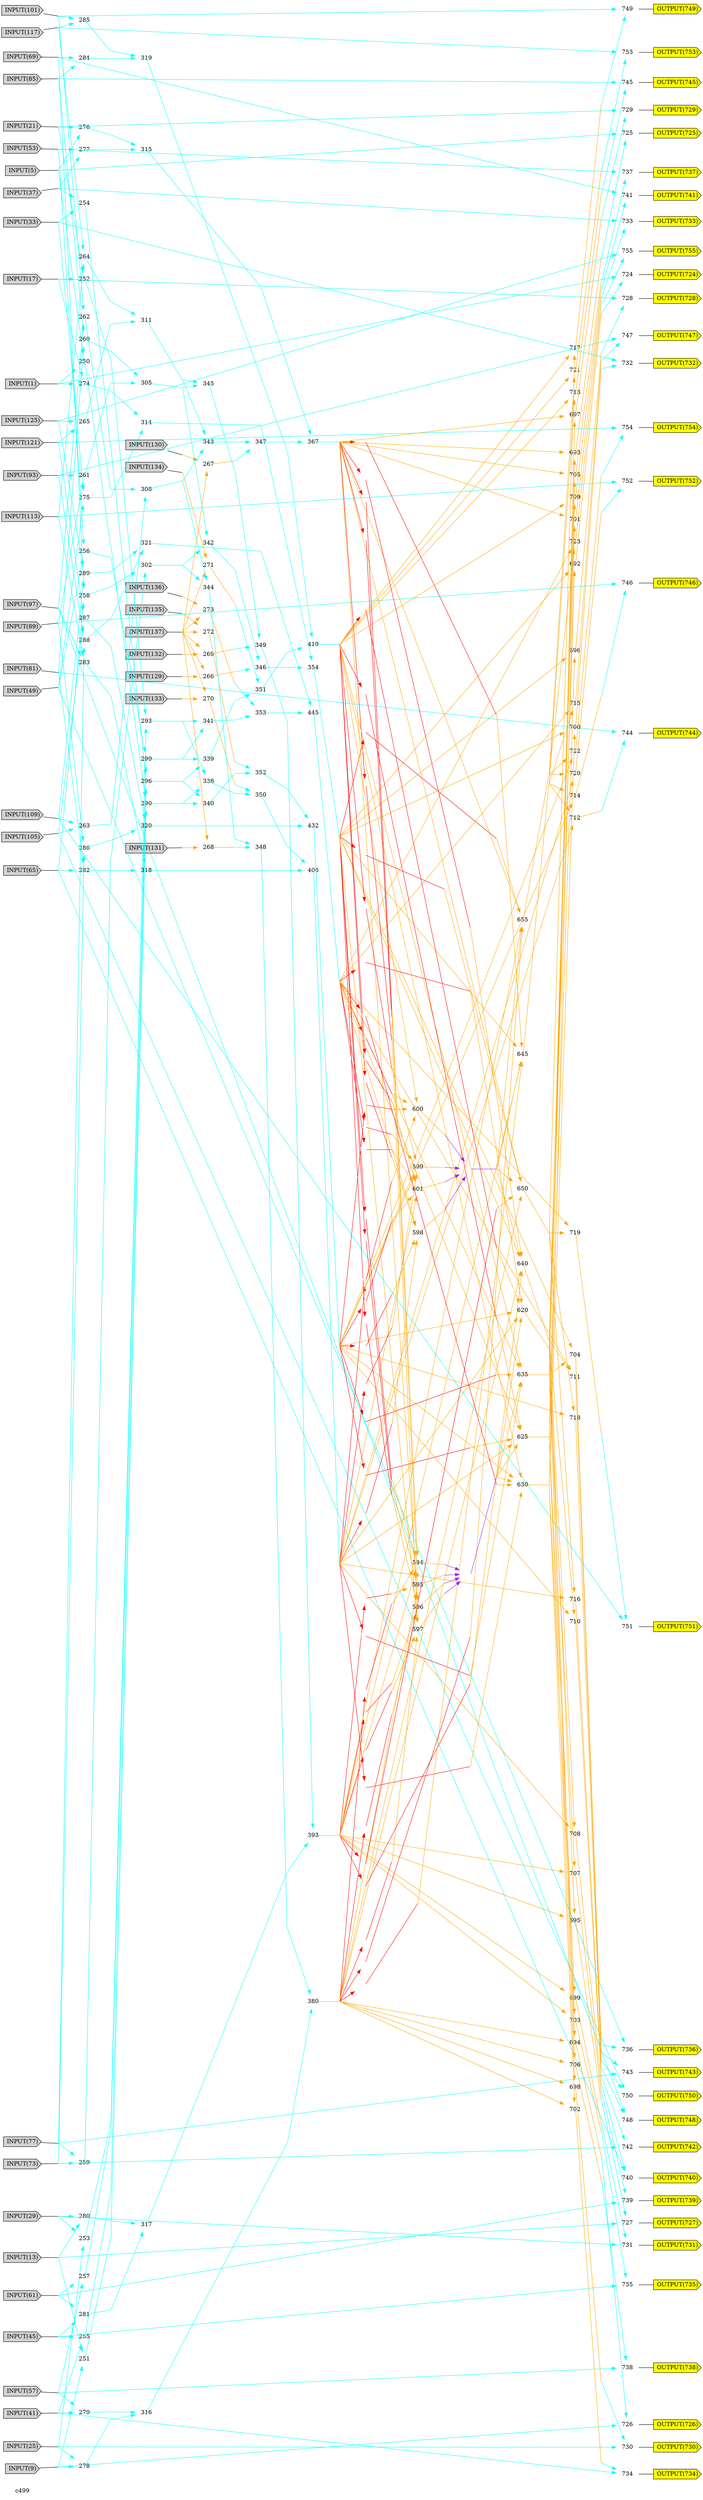 digraph a
{
	//41 Inputs
	//32 Outputs
	//202 Gates
	overlap = false;
	rankdir = LR;
	splines = false;
	"c499" [color = invis]
	1 [label = "INPUT(1)" shape = cds style = filled]
	O1 [label = "", fixedsize="false", width=0, height=0, shape=none]
	1 -> O1 [arrowhead=none]
	5 [label = "INPUT(5)" shape = cds style = filled]
	O5 [label = "", fixedsize="false", width=0, height=0, shape=none]
	5 -> O5 [arrowhead=none]
	9 [label = "INPUT(9)" shape = cds style = filled]
	O9 [label = "", fixedsize="false", width=0, height=0, shape=none]
	9 -> O9 [arrowhead=none]
	13 [label = "INPUT(13)" shape = cds style = filled]
	O13 [label = "", fixedsize="false", width=0, height=0, shape=none]
	13 -> O13 [arrowhead=none]
	17 [label = "INPUT(17)" shape = cds style = filled]
	O17 [label = "", fixedsize="false", width=0, height=0, shape=none]
	17 -> O17 [arrowhead=none]
	21 [label = "INPUT(21)" shape = cds style = filled]
	O21 [label = "", fixedsize="false", width=0, height=0, shape=none]
	21 -> O21 [arrowhead=none]
	25 [label = "INPUT(25)" shape = cds style = filled]
	O25 [label = "", fixedsize="false", width=0, height=0, shape=none]
	25 -> O25 [arrowhead=none]
	29 [label = "INPUT(29)" shape = cds style = filled]
	O29 [label = "", fixedsize="false", width=0, height=0, shape=none]
	29 -> O29 [arrowhead=none]
	33 [label = "INPUT(33)" shape = cds style = filled]
	O33 [label = "", fixedsize="false", width=0, height=0, shape=none]
	33 -> O33 [arrowhead=none]
	37 [label = "INPUT(37)" shape = cds style = filled]
	O37 [label = "", fixedsize="false", width=0, height=0, shape=none]
	37 -> O37 [arrowhead=none]
	41 [label = "INPUT(41)" shape = cds style = filled]
	O41 [label = "", fixedsize="false", width=0, height=0, shape=none]
	41 -> O41 [arrowhead=none]
	45 [label = "INPUT(45)" shape = cds style = filled]
	O45 [label = "", fixedsize="false", width=0, height=0, shape=none]
	45 -> O45 [arrowhead=none]
	49 [label = "INPUT(49)" shape = cds style = filled]
	O49 [label = "", fixedsize="false", width=0, height=0, shape=none]
	49 -> O49 [arrowhead=none]
	53 [label = "INPUT(53)" shape = cds style = filled]
	O53 [label = "", fixedsize="false", width=0, height=0, shape=none]
	53 -> O53 [arrowhead=none]
	57 [label = "INPUT(57)" shape = cds style = filled]
	O57 [label = "", fixedsize="false", width=0, height=0, shape=none]
	57 -> O57 [arrowhead=none]
	61 [label = "INPUT(61)" shape = cds style = filled]
	O61 [label = "", fixedsize="false", width=0, height=0, shape=none]
	61 -> O61 [arrowhead=none]
	65 [label = "INPUT(65)" shape = cds style = filled]
	O65 [label = "", fixedsize="false", width=0, height=0, shape=none]
	65 -> O65 [arrowhead=none]
	69 [label = "INPUT(69)" shape = cds style = filled]
	O69 [label = "", fixedsize="false", width=0, height=0, shape=none]
	69 -> O69 [arrowhead=none]
	73 [label = "INPUT(73)" shape = cds style = filled]
	O73 [label = "", fixedsize="false", width=0, height=0, shape=none]
	73 -> O73 [arrowhead=none]
	77 [label = "INPUT(77)" shape = cds style = filled]
	O77 [label = "", fixedsize="false", width=0, height=0, shape=none]
	77 -> O77 [arrowhead=none]
	81 [label = "INPUT(81)" shape = cds style = filled]
	O81 [label = "", fixedsize="false", width=0, height=0, shape=none]
	81 -> O81 [arrowhead=none]
	85 [label = "INPUT(85)" shape = cds style = filled]
	O85 [label = "", fixedsize="false", width=0, height=0, shape=none]
	85 -> O85 [arrowhead=none]
	89 [label = "INPUT(89)" shape = cds style = filled]
	O89 [label = "", fixedsize="false", width=0, height=0, shape=none]
	89 -> O89 [arrowhead=none]
	93 [label = "INPUT(93)" shape = cds style = filled]
	O93 [label = "", fixedsize="false", width=0, height=0, shape=none]
	93 -> O93 [arrowhead=none]
	97 [label = "INPUT(97)" shape = cds style = filled]
	O97 [label = "", fixedsize="false", width=0, height=0, shape=none]
	97 -> O97 [arrowhead=none]
	101 [label = "INPUT(101)" shape = cds style = filled]
	O101 [label = "", fixedsize="false", width=0, height=0, shape=none]
	101 -> O101 [arrowhead=none]
	105 [label = "INPUT(105)" shape = cds style = filled]
	O105 [label = "", fixedsize="false", width=0, height=0, shape=none]
	105 -> O105 [arrowhead=none]
	109 [label = "INPUT(109)" shape = cds style = filled]
	O109 [label = "", fixedsize="false", width=0, height=0, shape=none]
	109 -> O109 [arrowhead=none]
	113 [label = "INPUT(113)" shape = cds style = filled]
	O113 [label = "", fixedsize="false", width=0, height=0, shape=none]
	113 -> O113 [arrowhead=none]
	117 [label = "INPUT(117)" shape = cds style = filled]
	O117 [label = "", fixedsize="false", width=0, height=0, shape=none]
	117 -> O117 [arrowhead=none]
	121 [label = "INPUT(121)" shape = cds style = filled]
	O121 [label = "", fixedsize="false", width=0, height=0, shape=none]
	121 -> O121 [arrowhead=none]
	125 [label = "INPUT(125)" shape = cds style = filled]
	O125 [label = "", fixedsize="false", width=0, height=0, shape=none]
	125 -> O125 [arrowhead=none]
	129 [label = "INPUT(129)" shape = cds style = filled]
	O129 [label = "", fixedsize="false", width=0, height=0, shape=none]
	129 -> O129 [arrowhead=none]
	130 [label = "INPUT(130)" shape = cds style = filled]
	O130 [label = "", fixedsize="false", width=0, height=0, shape=none]
	130 -> O130 [arrowhead=none]
	131 [label = "INPUT(131)" shape = cds style = filled]
	O131 [label = "", fixedsize="false", width=0, height=0, shape=none]
	131 -> O131 [arrowhead=none]
	132 [label = "INPUT(132)" shape = cds style = filled]
	O132 [label = "", fixedsize="false", width=0, height=0, shape=none]
	132 -> O132 [arrowhead=none]
	133 [label = "INPUT(133)" shape = cds style = filled]
	O133 [label = "", fixedsize="false", width=0, height=0, shape=none]
	133 -> O133 [arrowhead=none]
	134 [label = "INPUT(134)" shape = cds style = filled]
	O134 [label = "", fixedsize="false", width=0, height=0, shape=none]
	134 -> O134 [arrowhead=none]
	135 [label = "INPUT(135)" shape = cds style = filled]
	O135 [label = "", fixedsize="false", width=0, height=0, shape=none]
	135 -> O135 [arrowhead=none]
	136 [label = "INPUT(136)" shape = cds style = filled]
	O136 [label = "", fixedsize="false", width=0, height=0, shape=none]
	136 -> O136 [arrowhead=none]
	137 [label = "INPUT(137)" shape = cds style = filled]
	O137 [label = "", fixedsize="false", width=0, height=0, shape=none]
	137 -> O137 [arrowhead=none]
	O724 [label = "OUTPUT(724)" shape = cds style = filled fillcolor = yellow]
	O725 [label = "OUTPUT(725)" shape = cds style = filled fillcolor = yellow]
	O726 [label = "OUTPUT(726)" shape = cds style = filled fillcolor = yellow]
	O727 [label = "OUTPUT(727)" shape = cds style = filled fillcolor = yellow]
	O728 [label = "OUTPUT(728)" shape = cds style = filled fillcolor = yellow]
	O729 [label = "OUTPUT(729)" shape = cds style = filled fillcolor = yellow]
	O730 [label = "OUTPUT(730)" shape = cds style = filled fillcolor = yellow]
	O731 [label = "OUTPUT(731)" shape = cds style = filled fillcolor = yellow]
	O732 [label = "OUTPUT(732)" shape = cds style = filled fillcolor = yellow]
	O733 [label = "OUTPUT(733)" shape = cds style = filled fillcolor = yellow]
	O734 [label = "OUTPUT(734)" shape = cds style = filled fillcolor = yellow]
	O735 [label = "OUTPUT(735)" shape = cds style = filled fillcolor = yellow]
	O736 [label = "OUTPUT(736)" shape = cds style = filled fillcolor = yellow]
	O737 [label = "OUTPUT(737)" shape = cds style = filled fillcolor = yellow]
	O738 [label = "OUTPUT(738)" shape = cds style = filled fillcolor = yellow]
	O739 [label = "OUTPUT(739)" shape = cds style = filled fillcolor = yellow]
	O740 [label = "OUTPUT(740)" shape = cds style = filled fillcolor = yellow]
	O741 [label = "OUTPUT(741)" shape = cds style = filled fillcolor = yellow]
	O742 [label = "OUTPUT(742)" shape = cds style = filled fillcolor = yellow]
	O743 [label = "OUTPUT(743)" shape = cds style = filled fillcolor = yellow]
	O744 [label = "OUTPUT(744)" shape = cds style = filled fillcolor = yellow]
	O745 [label = "OUTPUT(745)" shape = cds style = filled fillcolor = yellow]
	O746 [label = "OUTPUT(746)" shape = cds style = filled fillcolor = yellow]
	O747 [label = "OUTPUT(747)" shape = cds style = filled fillcolor = yellow]
	O748 [label = "OUTPUT(748)" shape = cds style = filled fillcolor = yellow]
	O749 [label = "OUTPUT(749)" shape = cds style = filled fillcolor = yellow]
	O750 [label = "OUTPUT(750)" shape = cds style = filled fillcolor = yellow]
	O751 [label = "OUTPUT(751)" shape = cds style = filled fillcolor = yellow]
	O752 [label = "OUTPUT(752)" shape = cds style = filled fillcolor = yellow]
	O753 [label = "OUTPUT(753)" shape = cds style = filled fillcolor = yellow]
	O754 [label = "OUTPUT(754)" shape = cds style = filled fillcolor = yellow]
	O755 [label = "OUTPUT(755)" shape = cds style = filled fillcolor = yellow]
	250 [label = "250" shape = none fillcolor = cyan fontcolor = black image="XOR.png"];
	250 -> O250 [arrowhead=none color = cyan tailclip=false]
	O250 [label = "", fixedsize="false", width=0, height=0, shape=none]
	O1 -> 250 [color = cyan];
	O5 -> 250 [color = cyan];
	251 [label = "251" shape = none fillcolor = cyan fontcolor = black image="XOR.png"];
	251 -> O251 [arrowhead=none color = cyan tailclip=false]
	O251 [label = "", fixedsize="false", width=0, height=0, shape=none]
	O9 -> 251 [color = cyan];
	O13 -> 251 [color = cyan];
	252 [label = "252" shape = none fillcolor = cyan fontcolor = black image="XOR.png"];
	252 -> O252 [arrowhead=none color = cyan tailclip=false]
	O252 [label = "", fixedsize="false", width=0, height=0, shape=none]
	O17 -> 252 [color = cyan];
	O21 -> 252 [color = cyan];
	253 [label = "253" shape = none fillcolor = cyan fontcolor = black image="XOR.png"];
	253 -> O253 [arrowhead=none color = cyan tailclip=false]
	O253 [label = "", fixedsize="false", width=0, height=0, shape=none]
	O25 -> 253 [color = cyan];
	O29 -> 253 [color = cyan];
	254 [label = "254" shape = none fillcolor = cyan fontcolor = black image="XOR.png"];
	254 -> O254 [arrowhead=none color = cyan tailclip=false]
	O254 [label = "", fixedsize="false", width=0, height=0, shape=none]
	O33 -> 254 [color = cyan];
	O37 -> 254 [color = cyan];
	255 [label = "255" shape = none fillcolor = cyan fontcolor = black image="XOR.png"];
	255 -> O255 [arrowhead=none color = cyan tailclip=false]
	O255 [label = "", fixedsize="false", width=0, height=0, shape=none]
	O41 -> 255 [color = cyan];
	O45 -> 255 [color = cyan];
	256 [label = "256" shape = none fillcolor = cyan fontcolor = black image="XOR.png"];
	256 -> O256 [arrowhead=none color = cyan tailclip=false]
	O256 [label = "", fixedsize="false", width=0, height=0, shape=none]
	O49 -> 256 [color = cyan];
	O53 -> 256 [color = cyan];
	257 [label = "257" shape = none fillcolor = cyan fontcolor = black image="XOR.png"];
	257 -> O257 [arrowhead=none color = cyan tailclip=false]
	O257 [label = "", fixedsize="false", width=0, height=0, shape=none]
	O57 -> 257 [color = cyan];
	O61 -> 257 [color = cyan];
	258 [label = "258" shape = none fillcolor = cyan fontcolor = black image="XOR.png"];
	258 -> O258 [arrowhead=none color = cyan tailclip=false]
	O258 [label = "", fixedsize="false", width=0, height=0, shape=none]
	O65 -> 258 [color = cyan];
	O69 -> 258 [color = cyan];
	259 [label = "259" shape = none fillcolor = cyan fontcolor = black image="XOR.png"];
	259 -> O259 [arrowhead=none color = cyan tailclip=false]
	O259 [label = "", fixedsize="false", width=0, height=0, shape=none]
	O73 -> 259 [color = cyan];
	O77 -> 259 [color = cyan];
	260 [label = "260" shape = none fillcolor = cyan fontcolor = black image="XOR.png"];
	260 -> O260 [arrowhead=none color = cyan tailclip=false]
	O260 [label = "", fixedsize="false", width=0, height=0, shape=none]
	O81 -> 260 [color = cyan];
	O85 -> 260 [color = cyan];
	261 [label = "261" shape = none fillcolor = cyan fontcolor = black image="XOR.png"];
	261 -> O261 [arrowhead=none color = cyan tailclip=false]
	O261 [label = "", fixedsize="false", width=0, height=0, shape=none]
	O89 -> 261 [color = cyan];
	O93 -> 261 [color = cyan];
	262 [label = "262" shape = none fillcolor = cyan fontcolor = black image="XOR.png"];
	262 -> O262 [arrowhead=none color = cyan tailclip=false]
	O262 [label = "", fixedsize="false", width=0, height=0, shape=none]
	O97 -> 262 [color = cyan];
	O101 -> 262 [color = cyan];
	263 [label = "263" shape = none fillcolor = cyan fontcolor = black image="XOR.png"];
	263 -> O263 [arrowhead=none color = cyan tailclip=false]
	O263 [label = "", fixedsize="false", width=0, height=0, shape=none]
	O105 -> 263 [color = cyan];
	O109 -> 263 [color = cyan];
	264 [label = "264" shape = none fillcolor = cyan fontcolor = black image="XOR.png"];
	264 -> O264 [arrowhead=none color = cyan tailclip=false]
	O264 [label = "", fixedsize="false", width=0, height=0, shape=none]
	O113 -> 264 [color = cyan];
	O117 -> 264 [color = cyan];
	265 [label = "265" shape = none fillcolor = cyan fontcolor = black image="XOR.png"];
	265 -> O265 [arrowhead=none color = cyan tailclip=false]
	O265 [label = "", fixedsize="false", width=0, height=0, shape=none]
	O121 -> 265 [color = cyan];
	O125 -> 265 [color = cyan];
	266 [label = "266" shape = none fillcolor = orange fontcolor = black image="AND.png"];
	266 -> O266 [arrowhead=none color = orange tailclip=false]
	O266 [label = "", fixedsize="false", width=0, height=0, shape=none]
	O129 -> 266 [color = orange];
	O137 -> 266 [color = orange];
	267 [label = "267" shape = none fillcolor = orange fontcolor = black image="AND.png"];
	267 -> O267 [arrowhead=none color = orange tailclip=false]
	O267 [label = "", fixedsize="false", width=0, height=0, shape=none]
	O130 -> 267 [color = orange];
	O137 -> 267 [color = orange];
	268 [label = "268" shape = none fillcolor = orange fontcolor = black image="AND.png"];
	268 -> O268 [arrowhead=none color = orange tailclip=false]
	O268 [label = "", fixedsize="false", width=0, height=0, shape=none]
	O131 -> 268 [color = orange];
	O137 -> 268 [color = orange];
	269 [label = "269" shape = none fillcolor = orange fontcolor = black image="AND.png"];
	269 -> O269 [arrowhead=none color = orange tailclip=false]
	O269 [label = "", fixedsize="false", width=0, height=0, shape=none]
	O132 -> 269 [color = orange];
	O137 -> 269 [color = orange];
	270 [label = "270" shape = none fillcolor = orange fontcolor = black image="AND.png"];
	270 -> O270 [arrowhead=none color = orange tailclip=false]
	O270 [label = "", fixedsize="false", width=0, height=0, shape=none]
	O133 -> 270 [color = orange];
	O137 -> 270 [color = orange];
	271 [label = "271" shape = none fillcolor = orange fontcolor = black image="AND.png"];
	271 -> O271 [arrowhead=none color = orange tailclip=false]
	O271 [label = "", fixedsize="false", width=0, height=0, shape=none]
	O134 -> 271 [color = orange];
	O137 -> 271 [color = orange];
	272 [label = "272" shape = none fillcolor = orange fontcolor = black image="AND.png"];
	272 -> O272 [arrowhead=none color = orange tailclip=false]
	O272 [label = "", fixedsize="false", width=0, height=0, shape=none]
	O135 -> 272 [color = orange];
	O137 -> 272 [color = orange];
	273 [label = "273" shape = none fillcolor = orange fontcolor = black image="AND.png"];
	273 -> O273 [arrowhead=none color = orange tailclip=false]
	O273 [label = "", fixedsize="false", width=0, height=0, shape=none]
	O136 -> 273 [color = orange];
	O137 -> 273 [color = orange];
	274 [label = "274" shape = none fillcolor = cyan fontcolor = black image="XOR.png"];
	274 -> O274 [arrowhead=none color = cyan tailclip=false]
	O274 [label = "", fixedsize="false", width=0, height=0, shape=none]
	O1 -> 274 [color = cyan];
	O17 -> 274 [color = cyan];
	275 [label = "275" shape = none fillcolor = cyan fontcolor = black image="XOR.png"];
	275 -> O275 [arrowhead=none color = cyan tailclip=false]
	O275 [label = "", fixedsize="false", width=0, height=0, shape=none]
	O33 -> 275 [color = cyan];
	O49 -> 275 [color = cyan];
	276 [label = "276" shape = none fillcolor = cyan fontcolor = black image="XOR.png"];
	276 -> O276 [arrowhead=none color = cyan tailclip=false]
	O276 [label = "", fixedsize="false", width=0, height=0, shape=none]
	O5 -> 276 [color = cyan];
	O21 -> 276 [color = cyan];
	277 [label = "277" shape = none fillcolor = cyan fontcolor = black image="XOR.png"];
	277 -> O277 [arrowhead=none color = cyan tailclip=false]
	O277 [label = "", fixedsize="false", width=0, height=0, shape=none]
	O37 -> 277 [color = cyan];
	O53 -> 277 [color = cyan];
	278 [label = "278" shape = none fillcolor = cyan fontcolor = black image="XOR.png"];
	278 -> O278 [arrowhead=none color = cyan tailclip=false]
	O278 [label = "", fixedsize="false", width=0, height=0, shape=none]
	O9 -> 278 [color = cyan];
	O25 -> 278 [color = cyan];
	279 [label = "279" shape = none fillcolor = cyan fontcolor = black image="XOR.png"];
	279 -> O279 [arrowhead=none color = cyan tailclip=false]
	O279 [label = "", fixedsize="false", width=0, height=0, shape=none]
	O41 -> 279 [color = cyan];
	O57 -> 279 [color = cyan];
	280 [label = "280" shape = none fillcolor = cyan fontcolor = black image="XOR.png"];
	280 -> O280 [arrowhead=none color = cyan tailclip=false]
	O280 [label = "", fixedsize="false", width=0, height=0, shape=none]
	O13 -> 280 [color = cyan];
	O29 -> 280 [color = cyan];
	281 [label = "281" shape = none fillcolor = cyan fontcolor = black image="XOR.png"];
	281 -> O281 [arrowhead=none color = cyan tailclip=false]
	O281 [label = "", fixedsize="false", width=0, height=0, shape=none]
	O45 -> 281 [color = cyan];
	O61 -> 281 [color = cyan];
	282 [label = "282" shape = none fillcolor = cyan fontcolor = black image="XOR.png"];
	282 -> O282 [arrowhead=none color = cyan tailclip=false]
	O282 [label = "", fixedsize="false", width=0, height=0, shape=none]
	O65 -> 282 [color = cyan];
	O81 -> 282 [color = cyan];
	283 [label = "283" shape = none fillcolor = cyan fontcolor = black image="XOR.png"];
	283 -> O283 [arrowhead=none color = cyan tailclip=false]
	O283 [label = "", fixedsize="false", width=0, height=0, shape=none]
	O97 -> 283 [color = cyan];
	O113 -> 283 [color = cyan];
	284 [label = "284" shape = none fillcolor = cyan fontcolor = black image="XOR.png"];
	284 -> O284 [arrowhead=none color = cyan tailclip=false]
	O284 [label = "", fixedsize="false", width=0, height=0, shape=none]
	O69 -> 284 [color = cyan];
	O85 -> 284 [color = cyan];
	285 [label = "285" shape = none fillcolor = cyan fontcolor = black image="XOR.png"];
	285 -> O285 [arrowhead=none color = cyan tailclip=false]
	O285 [label = "", fixedsize="false", width=0, height=0, shape=none]
	O101 -> 285 [color = cyan];
	O117 -> 285 [color = cyan];
	286 [label = "286" shape = none fillcolor = cyan fontcolor = black image="XOR.png"];
	286 -> O286 [arrowhead=none color = cyan tailclip=false]
	O286 [label = "", fixedsize="false", width=0, height=0, shape=none]
	O73 -> 286 [color = cyan];
	O89 -> 286 [color = cyan];
	287 [label = "287" shape = none fillcolor = cyan fontcolor = black image="XOR.png"];
	287 -> O287 [arrowhead=none color = cyan tailclip=false]
	O287 [label = "", fixedsize="false", width=0, height=0, shape=none]
	O105 -> 287 [color = cyan];
	O121 -> 287 [color = cyan];
	288 [label = "288" shape = none fillcolor = cyan fontcolor = black image="XOR.png"];
	288 -> O288 [arrowhead=none color = cyan tailclip=false]
	O288 [label = "", fixedsize="false", width=0, height=0, shape=none]
	O77 -> 288 [color = cyan];
	O93 -> 288 [color = cyan];
	289 [label = "289" shape = none fillcolor = cyan fontcolor = black image="XOR.png"];
	289 -> O289 [arrowhead=none color = cyan tailclip=false]
	O289 [label = "", fixedsize="false", width=0, height=0, shape=none]
	O109 -> 289 [color = cyan];
	O125 -> 289 [color = cyan];
	290 [label = "290" shape = none fillcolor = cyan fontcolor = black image="XOR.png"];
	290 -> O290 [arrowhead=none color = cyan tailclip=false]
	O290 [label = "", fixedsize="false", width=0, height=0, shape=none]
	O250 -> 290 [color = cyan];
	O251 -> 290 [color = cyan];
	293 [label = "293" shape = none fillcolor = cyan fontcolor = black image="XOR.png"];
	293 -> O293 [arrowhead=none color = cyan tailclip=false]
	O293 [label = "", fixedsize="false", width=0, height=0, shape=none]
	O252 -> 293 [color = cyan];
	O253 -> 293 [color = cyan];
	296 [label = "296" shape = none fillcolor = cyan fontcolor = black image="XOR.png"];
	296 -> O296 [arrowhead=none color = cyan tailclip=false]
	O296 [label = "", fixedsize="false", width=0, height=0, shape=none]
	O254 -> 296 [color = cyan];
	O255 -> 296 [color = cyan];
	299 [label = "299" shape = none fillcolor = cyan fontcolor = black image="XOR.png"];
	299 -> O299 [arrowhead=none color = cyan tailclip=false]
	O299 [label = "", fixedsize="false", width=0, height=0, shape=none]
	O256 -> 299 [color = cyan];
	O257 -> 299 [color = cyan];
	302 [label = "302" shape = none fillcolor = cyan fontcolor = black image="XOR.png"];
	302 -> O302 [arrowhead=none color = cyan tailclip=false]
	O302 [label = "", fixedsize="false", width=0, height=0, shape=none]
	O258 -> 302 [color = cyan];
	O259 -> 302 [color = cyan];
	305 [label = "305" shape = none fillcolor = cyan fontcolor = black image="XOR.png"];
	305 -> O305 [arrowhead=none color = cyan tailclip=false]
	O305 [label = "", fixedsize="false", width=0, height=0, shape=none]
	O260 -> 305 [color = cyan];
	O261 -> 305 [color = cyan];
	308 [label = "308" shape = none fillcolor = cyan fontcolor = black image="XOR.png"];
	308 -> O308 [arrowhead=none color = cyan tailclip=false]
	O308 [label = "", fixedsize="false", width=0, height=0, shape=none]
	O262 -> 308 [color = cyan];
	O263 -> 308 [color = cyan];
	311 [label = "311" shape = none fillcolor = cyan fontcolor = black image="XOR.png"];
	311 -> O311 [arrowhead=none color = cyan tailclip=false]
	O311 [label = "", fixedsize="false", width=0, height=0, shape=none]
	O264 -> 311 [color = cyan];
	O265 -> 311 [color = cyan];
	314 [label = "314" shape = none fillcolor = cyan fontcolor = black image="XOR.png"];
	314 -> O314 [arrowhead=none color = cyan tailclip=false]
	O314 [label = "", fixedsize="false", width=0, height=0, shape=none]
	O274 -> 314 [color = cyan];
	O275 -> 314 [color = cyan];
	315 [label = "315" shape = none fillcolor = cyan fontcolor = black image="XOR.png"];
	315 -> O315 [arrowhead=none color = cyan tailclip=false]
	O315 [label = "", fixedsize="false", width=0, height=0, shape=none]
	O276 -> 315 [color = cyan];
	O277 -> 315 [color = cyan];
	316 [label = "316" shape = none fillcolor = cyan fontcolor = black image="XOR.png"];
	316 -> O316 [arrowhead=none color = cyan tailclip=false]
	O316 [label = "", fixedsize="false", width=0, height=0, shape=none]
	O278 -> 316 [color = cyan];
	O279 -> 316 [color = cyan];
	317 [label = "317" shape = none fillcolor = cyan fontcolor = black image="XOR.png"];
	317 -> O317 [arrowhead=none color = cyan tailclip=false]
	O317 [label = "", fixedsize="false", width=0, height=0, shape=none]
	O280 -> 317 [color = cyan];
	O281 -> 317 [color = cyan];
	318 [label = "318" shape = none fillcolor = cyan fontcolor = black image="XOR.png"];
	318 -> O318 [arrowhead=none color = cyan tailclip=false]
	O318 [label = "", fixedsize="false", width=0, height=0, shape=none]
	O282 -> 318 [color = cyan];
	O283 -> 318 [color = cyan];
	319 [label = "319" shape = none fillcolor = cyan fontcolor = black image="XOR.png"];
	319 -> O319 [arrowhead=none color = cyan tailclip=false]
	O319 [label = "", fixedsize="false", width=0, height=0, shape=none]
	O284 -> 319 [color = cyan];
	O285 -> 319 [color = cyan];
	320 [label = "320" shape = none fillcolor = cyan fontcolor = black image="XOR.png"];
	320 -> O320 [arrowhead=none color = cyan tailclip=false]
	O320 [label = "", fixedsize="false", width=0, height=0, shape=none]
	O286 -> 320 [color = cyan];
	O287 -> 320 [color = cyan];
	321 [label = "321" shape = none fillcolor = cyan fontcolor = black image="XOR.png"];
	321 -> O321 [arrowhead=none color = cyan tailclip=false]
	O321 [label = "", fixedsize="false", width=0, height=0, shape=none]
	O288 -> 321 [color = cyan];
	O289 -> 321 [color = cyan];
	338 [label = "338" shape = none fillcolor = cyan fontcolor = black image="XOR.png"];
	338 -> O338 [arrowhead=none color = cyan tailclip=false]
	O338 [label = "", fixedsize="false", width=0, height=0, shape=none]
	O290 -> 338 [color = cyan];
	O293 -> 338 [color = cyan];
	339 [label = "339" shape = none fillcolor = cyan fontcolor = black image="XOR.png"];
	339 -> O339 [arrowhead=none color = cyan tailclip=false]
	O339 [label = "", fixedsize="false", width=0, height=0, shape=none]
	O296 -> 339 [color = cyan];
	O299 -> 339 [color = cyan];
	340 [label = "340" shape = none fillcolor = cyan fontcolor = black image="XOR.png"];
	340 -> O340 [arrowhead=none color = cyan tailclip=false]
	O340 [label = "", fixedsize="false", width=0, height=0, shape=none]
	O290 -> 340 [color = cyan];
	O296 -> 340 [color = cyan];
	341 [label = "341" shape = none fillcolor = cyan fontcolor = black image="XOR.png"];
	341 -> O341 [arrowhead=none color = cyan tailclip=false]
	O341 [label = "", fixedsize="false", width=0, height=0, shape=none]
	O293 -> 341 [color = cyan];
	O299 -> 341 [color = cyan];
	342 [label = "342" shape = none fillcolor = cyan fontcolor = black image="XOR.png"];
	342 -> O342 [arrowhead=none color = cyan tailclip=false]
	O342 [label = "", fixedsize="false", width=0, height=0, shape=none]
	O302 -> 342 [color = cyan];
	O305 -> 342 [color = cyan];
	343 [label = "343" shape = none fillcolor = cyan fontcolor = black image="XOR.png"];
	343 -> O343 [arrowhead=none color = cyan tailclip=false]
	O343 [label = "", fixedsize="false", width=0, height=0, shape=none]
	O308 -> 343 [color = cyan];
	O311 -> 343 [color = cyan];
	344 [label = "344" shape = none fillcolor = cyan fontcolor = black image="XOR.png"];
	344 -> O344 [arrowhead=none color = cyan tailclip=false]
	O344 [label = "", fixedsize="false", width=0, height=0, shape=none]
	O302 -> 344 [color = cyan];
	O308 -> 344 [color = cyan];
	345 [label = "345" shape = none fillcolor = cyan fontcolor = black image="XOR.png"];
	345 -> O345 [arrowhead=none color = cyan tailclip=false]
	O345 [label = "", fixedsize="false", width=0, height=0, shape=none]
	O305 -> 345 [color = cyan];
	O311 -> 345 [color = cyan];
	346 [label = "346" shape = none fillcolor = cyan fontcolor = black image="XOR.png"];
	346 -> O346 [arrowhead=none color = cyan tailclip=false]
	O346 [label = "", fixedsize="false", width=0, height=0, shape=none]
	O266 -> 346 [color = cyan];
	O342 -> 346 [color = cyan];
	347 [label = "347" shape = none fillcolor = cyan fontcolor = black image="XOR.png"];
	347 -> O347 [arrowhead=none color = cyan tailclip=false]
	O347 [label = "", fixedsize="false", width=0, height=0, shape=none]
	O267 -> 347 [color = cyan];
	O343 -> 347 [color = cyan];
	348 [label = "348" shape = none fillcolor = cyan fontcolor = black image="XOR.png"];
	348 -> O348 [arrowhead=none color = cyan tailclip=false]
	O348 [label = "", fixedsize="false", width=0, height=0, shape=none]
	O268 -> 348 [color = cyan];
	O344 -> 348 [color = cyan];
	349 [label = "349" shape = none fillcolor = cyan fontcolor = black image="XOR.png"];
	349 -> O349 [arrowhead=none color = cyan tailclip=false]
	O349 [label = "", fixedsize="false", width=0, height=0, shape=none]
	O269 -> 349 [color = cyan];
	O345 -> 349 [color = cyan];
	350 [label = "350" shape = none fillcolor = cyan fontcolor = black image="XOR.png"];
	350 -> O350 [arrowhead=none color = cyan tailclip=false]
	O350 [label = "", fixedsize="false", width=0, height=0, shape=none]
	O270 -> 350 [color = cyan];
	O338 -> 350 [color = cyan];
	351 [label = "351" shape = none fillcolor = cyan fontcolor = black image="XOR.png"];
	351 -> O351 [arrowhead=none color = cyan tailclip=false]
	O351 [label = "", fixedsize="false", width=0, height=0, shape=none]
	O271 -> 351 [color = cyan];
	O339 -> 351 [color = cyan];
	352 [label = "352" shape = none fillcolor = cyan fontcolor = black image="XOR.png"];
	352 -> O352 [arrowhead=none color = cyan tailclip=false]
	O352 [label = "", fixedsize="false", width=0, height=0, shape=none]
	O272 -> 352 [color = cyan];
	O340 -> 352 [color = cyan];
	353 [label = "353" shape = none fillcolor = cyan fontcolor = black image="XOR.png"];
	353 -> O353 [arrowhead=none color = cyan tailclip=false]
	O353 [label = "", fixedsize="false", width=0, height=0, shape=none]
	O273 -> 353 [color = cyan];
	O341 -> 353 [color = cyan];
	354 [label = "354" shape = none fillcolor = cyan fontcolor = black image="XOR.png"];
	354 -> O354 [arrowhead=none color = cyan tailclip=false]
	O354 [label = "", fixedsize="false", width=0, height=0, shape=none]
	O314 -> 354 [color = cyan];
	O346 -> 354 [color = cyan];
	367 [label = "367" shape = none fillcolor = cyan fontcolor = black image="XOR.png"];
	367 -> O367 [arrowhead=none color = cyan tailclip=false]
	O367 [label = "", fixedsize="false", width=0, height=0, shape=none]
	O315 -> 367 [color = cyan];
	O347 -> 367 [color = cyan];
	380 [label = "380" shape = none fillcolor = cyan fontcolor = black image="XOR.png"];
	380 -> O380 [arrowhead=none color = cyan tailclip=false]
	O380 [label = "", fixedsize="false", width=0, height=0, shape=none]
	O316 -> 380 [color = cyan];
	O348 -> 380 [color = cyan];
	393 [label = "393" shape = none fillcolor = cyan fontcolor = black image="XOR.png"];
	393 -> O393 [arrowhead=none color = cyan tailclip=false]
	O393 [label = "", fixedsize="false", width=0, height=0, shape=none]
	O317 -> 393 [color = cyan];
	O349 -> 393 [color = cyan];
	406 [label = "406" shape = none fillcolor = cyan fontcolor = black image="XOR.png"];
	406 -> O406 [arrowhead=none color = cyan tailclip=false]
	O406 [label = "", fixedsize="false", width=0, height=0, shape=none]
	O318 -> 406 [color = cyan];
	O350 -> 406 [color = cyan];
	419 [label = "419" shape = none fillcolor = cyan fontcolor = black image="XOR.png"];
	419 -> O419 [arrowhead=none color = cyan tailclip=false]
	O419 [label = "", fixedsize="false", width=0, height=0, shape=none]
	O319 -> 419 [color = cyan];
	O351 -> 419 [color = cyan];
	432 [label = "432" shape = none fillcolor = cyan fontcolor = black image="XOR.png"];
	432 -> O432 [arrowhead=none color = cyan tailclip=false]
	O432 [label = "", fixedsize="false", width=0, height=0, shape=none]
	O320 -> 432 [color = cyan];
	O352 -> 432 [color = cyan];
	445 [label = "445" shape = none fillcolor = cyan fontcolor = black image="XOR.png"];
	445 -> O445 [arrowhead=none color = cyan tailclip=false]
	O445 [label = "", fixedsize="false", width=0, height=0, shape=none]
	O321 -> 445 [color = cyan];
	O353 -> 445 [color = cyan];
	554 [label = "554" shape = none fillcolor = red fontcolor = white image="NOT.png"];
	554 -> O554 [arrowhead=none color = red tailclip=false]
	O554 [label = "", fixedsize="false", width=0, height=0, shape=none]
	O354 -> 554 [color = red];
	555 [label = "555" shape = none fillcolor = red fontcolor = white image="NOT.png"];
	555 -> O555 [arrowhead=none color = red tailclip=false]
	O555 [label = "", fixedsize="false", width=0, height=0, shape=none]
	O367 -> 555 [color = red];
	556 [label = "556" shape = none fillcolor = red fontcolor = white image="NOT.png"];
	556 -> O556 [arrowhead=none color = red tailclip=false]
	O556 [label = "", fixedsize="false", width=0, height=0, shape=none]
	O380 -> 556 [color = red];
	557 [label = "557" shape = none fillcolor = red fontcolor = white image="NOT.png"];
	557 -> O557 [arrowhead=none color = red tailclip=false]
	O557 [label = "", fixedsize="false", width=0, height=0, shape=none]
	O354 -> 557 [color = red];
	558 [label = "558" shape = none fillcolor = red fontcolor = white image="NOT.png"];
	558 -> O558 [arrowhead=none color = red tailclip=false]
	O558 [label = "", fixedsize="false", width=0, height=0, shape=none]
	O367 -> 558 [color = red];
	559 [label = "559" shape = none fillcolor = red fontcolor = white image="NOT.png"];
	559 -> O559 [arrowhead=none color = red tailclip=false]
	O559 [label = "", fixedsize="false", width=0, height=0, shape=none]
	O393 -> 559 [color = red];
	560 [label = "560" shape = none fillcolor = red fontcolor = white image="NOT.png"];
	560 -> O560 [arrowhead=none color = red tailclip=false]
	O560 [label = "", fixedsize="false", width=0, height=0, shape=none]
	O354 -> 560 [color = red];
	561 [label = "561" shape = none fillcolor = red fontcolor = white image="NOT.png"];
	561 -> O561 [arrowhead=none color = red tailclip=false]
	O561 [label = "", fixedsize="false", width=0, height=0, shape=none]
	O380 -> 561 [color = red];
	562 [label = "562" shape = none fillcolor = red fontcolor = white image="NOT.png"];
	562 -> O562 [arrowhead=none color = red tailclip=false]
	O562 [label = "", fixedsize="false", width=0, height=0, shape=none]
	O393 -> 562 [color = red];
	563 [label = "563" shape = none fillcolor = red fontcolor = white image="NOT.png"];
	563 -> O563 [arrowhead=none color = red tailclip=false]
	O563 [label = "", fixedsize="false", width=0, height=0, shape=none]
	O367 -> 563 [color = red];
	564 [label = "564" shape = none fillcolor = red fontcolor = white image="NOT.png"];
	564 -> O564 [arrowhead=none color = red tailclip=false]
	O564 [label = "", fixedsize="false", width=0, height=0, shape=none]
	O380 -> 564 [color = red];
	565 [label = "565" shape = none fillcolor = red fontcolor = white image="NOT.png"];
	565 -> O565 [arrowhead=none color = red tailclip=false]
	O565 [label = "", fixedsize="false", width=0, height=0, shape=none]
	O393 -> 565 [color = red];
	566 [label = "566" shape = none fillcolor = red fontcolor = white image="NOT.png"];
	566 -> O566 [arrowhead=none color = red tailclip=false]
	O566 [label = "", fixedsize="false", width=0, height=0, shape=none]
	O419 -> 566 [color = red];
	567 [label = "567" shape = none fillcolor = red fontcolor = white image="NOT.png"];
	567 -> O567 [arrowhead=none color = red tailclip=false]
	O567 [label = "", fixedsize="false", width=0, height=0, shape=none]
	O445 -> 567 [color = red];
	568 [label = "568" shape = none fillcolor = red fontcolor = white image="NOT.png"];
	568 -> O568 [arrowhead=none color = red tailclip=false]
	O568 [label = "", fixedsize="false", width=0, height=0, shape=none]
	O419 -> 568 [color = red];
	569 [label = "569" shape = none fillcolor = red fontcolor = white image="NOT.png"];
	569 -> O569 [arrowhead=none color = red tailclip=false]
	O569 [label = "", fixedsize="false", width=0, height=0, shape=none]
	O432 -> 569 [color = red];
	570 [label = "570" shape = none fillcolor = red fontcolor = white image="NOT.png"];
	570 -> O570 [arrowhead=none color = red tailclip=false]
	O570 [label = "", fixedsize="false", width=0, height=0, shape=none]
	O406 -> 570 [color = red];
	571 [label = "571" shape = none fillcolor = red fontcolor = white image="NOT.png"];
	571 -> O571 [arrowhead=none color = red tailclip=false]
	O571 [label = "", fixedsize="false", width=0, height=0, shape=none]
	O445 -> 571 [color = red];
	572 [label = "572" shape = none fillcolor = red fontcolor = white image="NOT.png"];
	572 -> O572 [arrowhead=none color = red tailclip=false]
	O572 [label = "", fixedsize="false", width=0, height=0, shape=none]
	O406 -> 572 [color = red];
	573 [label = "573" shape = none fillcolor = red fontcolor = white image="NOT.png"];
	573 -> O573 [arrowhead=none color = red tailclip=false]
	O573 [label = "", fixedsize="false", width=0, height=0, shape=none]
	O432 -> 573 [color = red];
	574 [label = "574" shape = none fillcolor = red fontcolor = white image="NOT.png"];
	574 -> O574 [arrowhead=none color = red tailclip=false]
	O574 [label = "", fixedsize="false", width=0, height=0, shape=none]
	O406 -> 574 [color = red];
	575 [label = "575" shape = none fillcolor = red fontcolor = white image="NOT.png"];
	575 -> O575 [arrowhead=none color = red tailclip=false]
	O575 [label = "", fixedsize="false", width=0, height=0, shape=none]
	O419 -> 575 [color = red];
	576 [label = "576" shape = none fillcolor = red fontcolor = white image="NOT.png"];
	576 -> O576 [arrowhead=none color = red tailclip=false]
	O576 [label = "", fixedsize="false", width=0, height=0, shape=none]
	O432 -> 576 [color = red];
	577 [label = "577" shape = none fillcolor = red fontcolor = white image="NOT.png"];
	577 -> O577 [arrowhead=none color = red tailclip=false]
	O577 [label = "", fixedsize="false", width=0, height=0, shape=none]
	O406 -> 577 [color = red];
	578 [label = "578" shape = none fillcolor = red fontcolor = white image="NOT.png"];
	578 -> O578 [arrowhead=none color = red tailclip=false]
	O578 [label = "", fixedsize="false", width=0, height=0, shape=none]
	O419 -> 578 [color = red];
	579 [label = "579" shape = none fillcolor = red fontcolor = white image="NOT.png"];
	579 -> O579 [arrowhead=none color = red tailclip=false]
	O579 [label = "", fixedsize="false", width=0, height=0, shape=none]
	O445 -> 579 [color = red];
	580 [label = "580" shape = none fillcolor = red fontcolor = white image="NOT.png"];
	580 -> O580 [arrowhead=none color = red tailclip=false]
	O580 [label = "", fixedsize="false", width=0, height=0, shape=none]
	O406 -> 580 [color = red];
	581 [label = "581" shape = none fillcolor = red fontcolor = white image="NOT.png"];
	581 -> O581 [arrowhead=none color = red tailclip=false]
	O581 [label = "", fixedsize="false", width=0, height=0, shape=none]
	O432 -> 581 [color = red];
	582 [label = "582" shape = none fillcolor = red fontcolor = white image="NOT.png"];
	582 -> O582 [arrowhead=none color = red tailclip=false]
	O582 [label = "", fixedsize="false", width=0, height=0, shape=none]
	O445 -> 582 [color = red];
	583 [label = "583" shape = none fillcolor = red fontcolor = white image="NOT.png"];
	583 -> O583 [arrowhead=none color = red tailclip=false]
	O583 [label = "", fixedsize="false", width=0, height=0, shape=none]
	O419 -> 583 [color = red];
	584 [label = "584" shape = none fillcolor = red fontcolor = white image="NOT.png"];
	584 -> O584 [arrowhead=none color = red tailclip=false]
	O584 [label = "", fixedsize="false", width=0, height=0, shape=none]
	O432 -> 584 [color = red];
	585 [label = "585" shape = none fillcolor = red fontcolor = white image="NOT.png"];
	585 -> O585 [arrowhead=none color = red tailclip=false]
	O585 [label = "", fixedsize="false", width=0, height=0, shape=none]
	O445 -> 585 [color = red];
	586 [label = "586" shape = none fillcolor = red fontcolor = white image="NOT.png"];
	586 -> O586 [arrowhead=none color = red tailclip=false]
	O586 [label = "", fixedsize="false", width=0, height=0, shape=none]
	O367 -> 586 [color = red];
	587 [label = "587" shape = none fillcolor = red fontcolor = white image="NOT.png"];
	587 -> O587 [arrowhead=none color = red tailclip=false]
	O587 [label = "", fixedsize="false", width=0, height=0, shape=none]
	O393 -> 587 [color = red];
	588 [label = "588" shape = none fillcolor = red fontcolor = white image="NOT.png"];
	588 -> O588 [arrowhead=none color = red tailclip=false]
	O588 [label = "", fixedsize="false", width=0, height=0, shape=none]
	O367 -> 588 [color = red];
	589 [label = "589" shape = none fillcolor = red fontcolor = white image="NOT.png"];
	589 -> O589 [arrowhead=none color = red tailclip=false]
	O589 [label = "", fixedsize="false", width=0, height=0, shape=none]
	O380 -> 589 [color = red];
	590 [label = "590" shape = none fillcolor = red fontcolor = white image="NOT.png"];
	590 -> O590 [arrowhead=none color = red tailclip=false]
	O590 [label = "", fixedsize="false", width=0, height=0, shape=none]
	O354 -> 590 [color = red];
	591 [label = "591" shape = none fillcolor = red fontcolor = white image="NOT.png"];
	591 -> O591 [arrowhead=none color = red tailclip=false]
	O591 [label = "", fixedsize="false", width=0, height=0, shape=none]
	O393 -> 591 [color = red];
	592 [label = "592" shape = none fillcolor = red fontcolor = white image="NOT.png"];
	592 -> O592 [arrowhead=none color = red tailclip=false]
	O592 [label = "", fixedsize="false", width=0, height=0, shape=none]
	O354 -> 592 [color = red];
	593 [label = "593" shape = none fillcolor = red fontcolor = white image="NOT.png"];
	593 -> O593 [arrowhead=none color = red tailclip=false]
	O593 [label = "", fixedsize="false", width=0, height=0, shape=none]
	O380 -> 593 [color = red];
	594 [label = "594" shape = none fillcolor = orange fontcolor = black image="AND.png"];
	594 -> O594 [arrowhead=none color = orange tailclip=false]
	O594 [label = "", fixedsize="false", width=0, height=0, shape=none]
	O554 -> 594 [color = orange];
	O555 -> 594 [color = orange];
	O556 -> 594 [color = orange];
	O393 -> 594 [color = orange];
	595 [label = "595" shape = none fillcolor = orange fontcolor = black image="AND.png"];
	595 -> O595 [arrowhead=none color = orange tailclip=false]
	O595 [label = "", fixedsize="false", width=0, height=0, shape=none]
	O557 -> 595 [color = orange];
	O558 -> 595 [color = orange];
	O380 -> 595 [color = orange];
	O559 -> 595 [color = orange];
	596 [label = "596" shape = none fillcolor = orange fontcolor = black image="AND.png"];
	596 -> O596 [arrowhead=none color = orange tailclip=false]
	O596 [label = "", fixedsize="false", width=0, height=0, shape=none]
	O560 -> 596 [color = orange];
	O367 -> 596 [color = orange];
	O561 -> 596 [color = orange];
	O562 -> 596 [color = orange];
	597 [label = "597" shape = none fillcolor = orange fontcolor = black image="AND.png"];
	597 -> O597 [arrowhead=none color = orange tailclip=false]
	O597 [label = "", fixedsize="false", width=0, height=0, shape=none]
	O354 -> 597 [color = orange];
	O563 -> 597 [color = orange];
	O564 -> 597 [color = orange];
	O565 -> 597 [color = orange];
	598 [label = "598" shape = none fillcolor = orange fontcolor = black image="AND.png"];
	598 -> O598 [arrowhead=none color = orange tailclip=false]
	O598 [label = "", fixedsize="false", width=0, height=0, shape=none]
	O574 -> 598 [color = orange];
	O575 -> 598 [color = orange];
	O576 -> 598 [color = orange];
	O445 -> 598 [color = orange];
	599 [label = "599" shape = none fillcolor = orange fontcolor = black image="AND.png"];
	599 -> O599 [arrowhead=none color = orange tailclip=false]
	O599 [label = "", fixedsize="false", width=0, height=0, shape=none]
	O577 -> 599 [color = orange];
	O578 -> 599 [color = orange];
	O432 -> 599 [color = orange];
	O579 -> 599 [color = orange];
	600 [label = "600" shape = none fillcolor = orange fontcolor = black image="AND.png"];
	600 -> O600 [arrowhead=none color = orange tailclip=false]
	O600 [label = "", fixedsize="false", width=0, height=0, shape=none]
	O580 -> 600 [color = orange];
	O419 -> 600 [color = orange];
	O581 -> 600 [color = orange];
	O582 -> 600 [color = orange];
	601 [label = "601" shape = none fillcolor = orange fontcolor = black image="AND.png"];
	601 -> O601 [arrowhead=none color = orange tailclip=false]
	O601 [label = "", fixedsize="false", width=0, height=0, shape=none]
	O406 -> 601 [color = orange];
	O583 -> 601 [color = orange];
	O584 -> 601 [color = orange];
	O585 -> 601 [color = orange];
	602 [label = "602" shape = none fillcolor = purple fontcolor = white image="OR.png"];
	602 -> O602 [arrowhead=none color = purple tailclip=false]
	O602 [label = "", fixedsize="false", width=0, height=0, shape=none]
	O594 -> 602 [color = purple];
	O595 -> 602 [color = purple];
	O596 -> 602 [color = purple];
	O597 -> 602 [color = purple];
	607 [label = "607" shape = none fillcolor = purple fontcolor = white image="OR.png"];
	607 -> O607 [arrowhead=none color = purple tailclip=false]
	O607 [label = "", fixedsize="false", width=0, height=0, shape=none]
	O598 -> 607 [color = purple];
	O599 -> 607 [color = purple];
	O600 -> 607 [color = purple];
	O601 -> 607 [color = purple];
	620 [label = "620" shape = none fillcolor = orange fontcolor = black image="AND.png"];
	620 -> O620 [arrowhead=none color = orange tailclip=false]
	O620 [label = "", fixedsize="false", width=0, height=0, shape=none]
	O406 -> 620 [color = orange];
	O566 -> 620 [color = orange];
	O432 -> 620 [color = orange];
	O567 -> 620 [color = orange];
	O602 -> 620 [color = orange];
	625 [label = "625" shape = none fillcolor = orange fontcolor = black image="AND.png"];
	625 -> O625 [arrowhead=none color = orange tailclip=false]
	O625 [label = "", fixedsize="false", width=0, height=0, shape=none]
	O406 -> 625 [color = orange];
	O568 -> 625 [color = orange];
	O569 -> 625 [color = orange];
	O445 -> 625 [color = orange];
	O602 -> 625 [color = orange];
	630 [label = "630" shape = none fillcolor = orange fontcolor = black image="AND.png"];
	630 -> O630 [arrowhead=none color = orange tailclip=false]
	O630 [label = "", fixedsize="false", width=0, height=0, shape=none]
	O570 -> 630 [color = orange];
	O419 -> 630 [color = orange];
	O432 -> 630 [color = orange];
	O571 -> 630 [color = orange];
	O602 -> 630 [color = orange];
	635 [label = "635" shape = none fillcolor = orange fontcolor = black image="AND.png"];
	635 -> O635 [arrowhead=none color = orange tailclip=false]
	O635 [label = "", fixedsize="false", width=0, height=0, shape=none]
	O572 -> 635 [color = orange];
	O419 -> 635 [color = orange];
	O573 -> 635 [color = orange];
	O445 -> 635 [color = orange];
	O602 -> 635 [color = orange];
	640 [label = "640" shape = none fillcolor = orange fontcolor = black image="AND.png"];
	640 -> O640 [arrowhead=none color = orange tailclip=false]
	O640 [label = "", fixedsize="false", width=0, height=0, shape=none]
	O354 -> 640 [color = orange];
	O586 -> 640 [color = orange];
	O380 -> 640 [color = orange];
	O587 -> 640 [color = orange];
	O607 -> 640 [color = orange];
	645 [label = "645" shape = none fillcolor = orange fontcolor = black image="AND.png"];
	645 -> O645 [arrowhead=none color = orange tailclip=false]
	O645 [label = "", fixedsize="false", width=0, height=0, shape=none]
	O354 -> 645 [color = orange];
	O588 -> 645 [color = orange];
	O589 -> 645 [color = orange];
	O393 -> 645 [color = orange];
	O607 -> 645 [color = orange];
	650 [label = "650" shape = none fillcolor = orange fontcolor = black image="AND.png"];
	650 -> O650 [arrowhead=none color = orange tailclip=false]
	O650 [label = "", fixedsize="false", width=0, height=0, shape=none]
	O590 -> 650 [color = orange];
	O367 -> 650 [color = orange];
	O380 -> 650 [color = orange];
	O591 -> 650 [color = orange];
	O607 -> 650 [color = orange];
	655 [label = "655" shape = none fillcolor = orange fontcolor = black image="AND.png"];
	655 -> O655 [arrowhead=none color = orange tailclip=false]
	O655 [label = "", fixedsize="false", width=0, height=0, shape=none]
	O592 -> 655 [color = orange];
	O367 -> 655 [color = orange];
	O593 -> 655 [color = orange];
	O393 -> 655 [color = orange];
	O607 -> 655 [color = orange];
	692 [label = "692" shape = none fillcolor = orange fontcolor = black image="AND.png"];
	692 -> O692 [arrowhead=none color = orange tailclip=false]
	O692 [label = "", fixedsize="false", width=0, height=0, shape=none]
	O354 -> 692 [color = orange];
	O620 -> 692 [color = orange];
	693 [label = "693" shape = none fillcolor = orange fontcolor = black image="AND.png"];
	693 -> O693 [arrowhead=none color = orange tailclip=false]
	O693 [label = "", fixedsize="false", width=0, height=0, shape=none]
	O367 -> 693 [color = orange];
	O620 -> 693 [color = orange];
	694 [label = "694" shape = none fillcolor = orange fontcolor = black image="AND.png"];
	694 -> O694 [arrowhead=none color = orange tailclip=false]
	O694 [label = "", fixedsize="false", width=0, height=0, shape=none]
	O380 -> 694 [color = orange];
	O620 -> 694 [color = orange];
	695 [label = "695" shape = none fillcolor = orange fontcolor = black image="AND.png"];
	695 -> O695 [arrowhead=none color = orange tailclip=false]
	O695 [label = "", fixedsize="false", width=0, height=0, shape=none]
	O393 -> 695 [color = orange];
	O620 -> 695 [color = orange];
	696 [label = "696" shape = none fillcolor = orange fontcolor = black image="AND.png"];
	696 -> O696 [arrowhead=none color = orange tailclip=false]
	O696 [label = "", fixedsize="false", width=0, height=0, shape=none]
	O354 -> 696 [color = orange];
	O625 -> 696 [color = orange];
	697 [label = "697" shape = none fillcolor = orange fontcolor = black image="AND.png"];
	697 -> O697 [arrowhead=none color = orange tailclip=false]
	O697 [label = "", fixedsize="false", width=0, height=0, shape=none]
	O367 -> 697 [color = orange];
	O625 -> 697 [color = orange];
	698 [label = "698" shape = none fillcolor = orange fontcolor = black image="AND.png"];
	698 -> O698 [arrowhead=none color = orange tailclip=false]
	O698 [label = "", fixedsize="false", width=0, height=0, shape=none]
	O380 -> 698 [color = orange];
	O625 -> 698 [color = orange];
	699 [label = "699" shape = none fillcolor = orange fontcolor = black image="AND.png"];
	699 -> O699 [arrowhead=none color = orange tailclip=false]
	O699 [label = "", fixedsize="false", width=0, height=0, shape=none]
	O393 -> 699 [color = orange];
	O625 -> 699 [color = orange];
	700 [label = "700" shape = none fillcolor = orange fontcolor = black image="AND.png"];
	700 -> O700 [arrowhead=none color = orange tailclip=false]
	O700 [label = "", fixedsize="false", width=0, height=0, shape=none]
	O354 -> 700 [color = orange];
	O630 -> 700 [color = orange];
	701 [label = "701" shape = none fillcolor = orange fontcolor = black image="AND.png"];
	701 -> O701 [arrowhead=none color = orange tailclip=false]
	O701 [label = "", fixedsize="false", width=0, height=0, shape=none]
	O367 -> 701 [color = orange];
	O630 -> 701 [color = orange];
	702 [label = "702" shape = none fillcolor = orange fontcolor = black image="AND.png"];
	702 -> O702 [arrowhead=none color = orange tailclip=false]
	O702 [label = "", fixedsize="false", width=0, height=0, shape=none]
	O380 -> 702 [color = orange];
	O630 -> 702 [color = orange];
	703 [label = "703" shape = none fillcolor = orange fontcolor = black image="AND.png"];
	703 -> O703 [arrowhead=none color = orange tailclip=false]
	O703 [label = "", fixedsize="false", width=0, height=0, shape=none]
	O393 -> 703 [color = orange];
	O630 -> 703 [color = orange];
	704 [label = "704" shape = none fillcolor = orange fontcolor = black image="AND.png"];
	704 -> O704 [arrowhead=none color = orange tailclip=false]
	O704 [label = "", fixedsize="false", width=0, height=0, shape=none]
	O354 -> 704 [color = orange];
	O635 -> 704 [color = orange];
	705 [label = "705" shape = none fillcolor = orange fontcolor = black image="AND.png"];
	705 -> O705 [arrowhead=none color = orange tailclip=false]
	O705 [label = "", fixedsize="false", width=0, height=0, shape=none]
	O367 -> 705 [color = orange];
	O635 -> 705 [color = orange];
	706 [label = "706" shape = none fillcolor = orange fontcolor = black image="AND.png"];
	706 -> O706 [arrowhead=none color = orange tailclip=false]
	O706 [label = "", fixedsize="false", width=0, height=0, shape=none]
	O380 -> 706 [color = orange];
	O635 -> 706 [color = orange];
	707 [label = "707" shape = none fillcolor = orange fontcolor = black image="AND.png"];
	707 -> O707 [arrowhead=none color = orange tailclip=false]
	O707 [label = "", fixedsize="false", width=0, height=0, shape=none]
	O393 -> 707 [color = orange];
	O635 -> 707 [color = orange];
	708 [label = "708" shape = none fillcolor = orange fontcolor = black image="AND.png"];
	708 -> O708 [arrowhead=none color = orange tailclip=false]
	O708 [label = "", fixedsize="false", width=0, height=0, shape=none]
	O406 -> 708 [color = orange];
	O640 -> 708 [color = orange];
	709 [label = "709" shape = none fillcolor = orange fontcolor = black image="AND.png"];
	709 -> O709 [arrowhead=none color = orange tailclip=false]
	O709 [label = "", fixedsize="false", width=0, height=0, shape=none]
	O419 -> 709 [color = orange];
	O640 -> 709 [color = orange];
	710 [label = "710" shape = none fillcolor = orange fontcolor = black image="AND.png"];
	710 -> O710 [arrowhead=none color = orange tailclip=false]
	O710 [label = "", fixedsize="false", width=0, height=0, shape=none]
	O432 -> 710 [color = orange];
	O640 -> 710 [color = orange];
	711 [label = "711" shape = none fillcolor = orange fontcolor = black image="AND.png"];
	711 -> O711 [arrowhead=none color = orange tailclip=false]
	O711 [label = "", fixedsize="false", width=0, height=0, shape=none]
	O445 -> 711 [color = orange];
	O640 -> 711 [color = orange];
	712 [label = "712" shape = none fillcolor = orange fontcolor = black image="AND.png"];
	712 -> O712 [arrowhead=none color = orange tailclip=false]
	O712 [label = "", fixedsize="false", width=0, height=0, shape=none]
	O406 -> 712 [color = orange];
	O645 -> 712 [color = orange];
	713 [label = "713" shape = none fillcolor = orange fontcolor = black image="AND.png"];
	713 -> O713 [arrowhead=none color = orange tailclip=false]
	O713 [label = "", fixedsize="false", width=0, height=0, shape=none]
	O419 -> 713 [color = orange];
	O645 -> 713 [color = orange];
	714 [label = "714" shape = none fillcolor = orange fontcolor = black image="AND.png"];
	714 -> O714 [arrowhead=none color = orange tailclip=false]
	O714 [label = "", fixedsize="false", width=0, height=0, shape=none]
	O432 -> 714 [color = orange];
	O645 -> 714 [color = orange];
	715 [label = "715" shape = none fillcolor = orange fontcolor = black image="AND.png"];
	715 -> O715 [arrowhead=none color = orange tailclip=false]
	O715 [label = "", fixedsize="false", width=0, height=0, shape=none]
	O445 -> 715 [color = orange];
	O645 -> 715 [color = orange];
	716 [label = "716" shape = none fillcolor = orange fontcolor = black image="AND.png"];
	716 -> O716 [arrowhead=none color = orange tailclip=false]
	O716 [label = "", fixedsize="false", width=0, height=0, shape=none]
	O406 -> 716 [color = orange];
	O650 -> 716 [color = orange];
	717 [label = "717" shape = none fillcolor = orange fontcolor = black image="AND.png"];
	717 -> O717 [arrowhead=none color = orange tailclip=false]
	O717 [label = "", fixedsize="false", width=0, height=0, shape=none]
	O419 -> 717 [color = orange];
	O650 -> 717 [color = orange];
	718 [label = "718" shape = none fillcolor = orange fontcolor = black image="AND.png"];
	718 -> O718 [arrowhead=none color = orange tailclip=false]
	O718 [label = "", fixedsize="false", width=0, height=0, shape=none]
	O432 -> 718 [color = orange];
	O650 -> 718 [color = orange];
	719 [label = "719" shape = none fillcolor = orange fontcolor = black image="AND.png"];
	719 -> O719 [arrowhead=none color = orange tailclip=false]
	O719 [label = "", fixedsize="false", width=0, height=0, shape=none]
	O445 -> 719 [color = orange];
	O650 -> 719 [color = orange];
	720 [label = "720" shape = none fillcolor = orange fontcolor = black image="AND.png"];
	720 -> O720 [arrowhead=none color = orange tailclip=false]
	O720 [label = "", fixedsize="false", width=0, height=0, shape=none]
	O406 -> 720 [color = orange];
	O655 -> 720 [color = orange];
	721 [label = "721" shape = none fillcolor = orange fontcolor = black image="AND.png"];
	721 -> O721 [arrowhead=none color = orange tailclip=false]
	O721 [label = "", fixedsize="false", width=0, height=0, shape=none]
	O419 -> 721 [color = orange];
	O655 -> 721 [color = orange];
	722 [label = "722" shape = none fillcolor = orange fontcolor = black image="AND.png"];
	722 -> O722 [arrowhead=none color = orange tailclip=false]
	O722 [label = "", fixedsize="false", width=0, height=0, shape=none]
	O432 -> 722 [color = orange];
	O655 -> 722 [color = orange];
	723 [label = "723" shape = none fillcolor = orange fontcolor = black image="AND.png"];
	723 -> O723 [arrowhead=none color = orange tailclip=false]
	O723 [label = "", fixedsize="false", width=0, height=0, shape=none]
	O445 -> 723 [color = orange];
	O655 -> 723 [color = orange];
	724 [label = "724" shape = none fillcolor = cyan fontcolor = black image="XOR.png"];
	O1 -> 724 [color = cyan];
	O692 -> 724 [color = cyan];
	725 [label = "725" shape = none fillcolor = cyan fontcolor = black image="XOR.png"];
	O5 -> 725 [color = cyan];
	O693 -> 725 [color = cyan];
	726 [label = "726" shape = none fillcolor = cyan fontcolor = black image="XOR.png"];
	O9 -> 726 [color = cyan];
	O694 -> 726 [color = cyan];
	727 [label = "727" shape = none fillcolor = cyan fontcolor = black image="XOR.png"];
	O13 -> 727 [color = cyan];
	O695 -> 727 [color = cyan];
	728 [label = "728" shape = none fillcolor = cyan fontcolor = black image="XOR.png"];
	O17 -> 728 [color = cyan];
	O696 -> 728 [color = cyan];
	729 [label = "729" shape = none fillcolor = cyan fontcolor = black image="XOR.png"];
	O21 -> 729 [color = cyan];
	O697 -> 729 [color = cyan];
	730 [label = "730" shape = none fillcolor = cyan fontcolor = black image="XOR.png"];
	O25 -> 730 [color = cyan];
	O698 -> 730 [color = cyan];
	731 [label = "731" shape = none fillcolor = cyan fontcolor = black image="XOR.png"];
	O29 -> 731 [color = cyan];
	O699 -> 731 [color = cyan];
	732 [label = "732" shape = none fillcolor = cyan fontcolor = black image="XOR.png"];
	O33 -> 732 [color = cyan];
	O700 -> 732 [color = cyan];
	733 [label = "733" shape = none fillcolor = cyan fontcolor = black image="XOR.png"];
	O37 -> 733 [color = cyan];
	O701 -> 733 [color = cyan];
	734 [label = "734" shape = none fillcolor = cyan fontcolor = black image="XOR.png"];
	O41 -> 734 [color = cyan];
	O702 -> 734 [color = cyan];
	735 [label = "735" shape = none fillcolor = cyan fontcolor = black image="XOR.png"];
	O45 -> 735 [color = cyan];
	O703 -> 735 [color = cyan];
	736 [label = "736" shape = none fillcolor = cyan fontcolor = black image="XOR.png"];
	O49 -> 736 [color = cyan];
	O704 -> 736 [color = cyan];
	737 [label = "737" shape = none fillcolor = cyan fontcolor = black image="XOR.png"];
	O53 -> 737 [color = cyan];
	O705 -> 737 [color = cyan];
	738 [label = "738" shape = none fillcolor = cyan fontcolor = black image="XOR.png"];
	O57 -> 738 [color = cyan];
	O706 -> 738 [color = cyan];
	739 [label = "739" shape = none fillcolor = cyan fontcolor = black image="XOR.png"];
	O61 -> 739 [color = cyan];
	O707 -> 739 [color = cyan];
	740 [label = "740" shape = none fillcolor = cyan fontcolor = black image="XOR.png"];
	O65 -> 740 [color = cyan];
	O708 -> 740 [color = cyan];
	741 [label = "741" shape = none fillcolor = cyan fontcolor = black image="XOR.png"];
	O69 -> 741 [color = cyan];
	O709 -> 741 [color = cyan];
	742 [label = "742" shape = none fillcolor = cyan fontcolor = black image="XOR.png"];
	O73 -> 742 [color = cyan];
	O710 -> 742 [color = cyan];
	743 [label = "743" shape = none fillcolor = cyan fontcolor = black image="XOR.png"];
	O77 -> 743 [color = cyan];
	O711 -> 743 [color = cyan];
	744 [label = "744" shape = none fillcolor = cyan fontcolor = black image="XOR.png"];
	O81 -> 744 [color = cyan];
	O712 -> 744 [color = cyan];
	745 [label = "745" shape = none fillcolor = cyan fontcolor = black image="XOR.png"];
	O85 -> 745 [color = cyan];
	O713 -> 745 [color = cyan];
	746 [label = "746" shape = none fillcolor = cyan fontcolor = black image="XOR.png"];
	O89 -> 746 [color = cyan];
	O714 -> 746 [color = cyan];
	747 [label = "747" shape = none fillcolor = cyan fontcolor = black image="XOR.png"];
	O93 -> 747 [color = cyan];
	O715 -> 747 [color = cyan];
	748 [label = "748" shape = none fillcolor = cyan fontcolor = black image="XOR.png"];
	O97 -> 748 [color = cyan];
	O716 -> 748 [color = cyan];
	749 [label = "749" shape = none fillcolor = cyan fontcolor = black image="XOR.png"];
	O101 -> 749 [color = cyan];
	O717 -> 749 [color = cyan];
	750 [label = "750" shape = none fillcolor = cyan fontcolor = black image="XOR.png"];
	O105 -> 750 [color = cyan];
	O718 -> 750 [color = cyan];
	751 [label = "751" shape = none fillcolor = cyan fontcolor = black image="XOR.png"];
	O109 -> 751 [color = cyan];
	O719 -> 751 [color = cyan];
	752 [label = "752" shape = none fillcolor = cyan fontcolor = black image="XOR.png"];
	O113 -> 752 [color = cyan];
	O720 -> 752 [color = cyan];
	753 [label = "753" shape = none fillcolor = cyan fontcolor = black image="XOR.png"];
	O117 -> 753 [color = cyan];
	O721 -> 753 [color = cyan];
	754 [label = "754" shape = none fillcolor = cyan fontcolor = black image="XOR.png"];
	O121 -> 754 [color = cyan];
	O722 -> 754 [color = cyan];
	755 [label = "755" shape = none fillcolor = cyan fontcolor = black image="XOR.png"];
	O125 -> 755 [color = cyan];
	O723 -> 755 [color = cyan];
	724 -> O724 [arrowhead=none color = black]
	725 -> O725 [arrowhead=none color = black]
	726 -> O726 [arrowhead=none color = black]
	727 -> O727 [arrowhead=none color = black]
	728 -> O728 [arrowhead=none color = black]
	729 -> O729 [arrowhead=none color = black]
	730 -> O730 [arrowhead=none color = black]
	731 -> O731 [arrowhead=none color = black]
	732 -> O732 [arrowhead=none color = black]
	733 -> O733 [arrowhead=none color = black]
	734 -> O734 [arrowhead=none color = black]
	735 -> O735 [arrowhead=none color = black]
	736 -> O736 [arrowhead=none color = black]
	737 -> O737 [arrowhead=none color = black]
	738 -> O738 [arrowhead=none color = black]
	739 -> O739 [arrowhead=none color = black]
	740 -> O740 [arrowhead=none color = black]
	741 -> O741 [arrowhead=none color = black]
	742 -> O742 [arrowhead=none color = black]
	743 -> O743 [arrowhead=none color = black]
	744 -> O744 [arrowhead=none color = black]
	745 -> O745 [arrowhead=none color = black]
	746 -> O746 [arrowhead=none color = black]
	747 -> O747 [arrowhead=none color = black]
	748 -> O748 [arrowhead=none color = black]
	749 -> O749 [arrowhead=none color = black]
	750 -> O750 [arrowhead=none color = black]
	751 -> O751 [arrowhead=none color = black]
	752 -> O752 [arrowhead=none color = black]
	753 -> O753 [arrowhead=none color = black]
	754 -> O754 [arrowhead=none color = black]
	755 -> O755 [arrowhead=none color = black]
}
